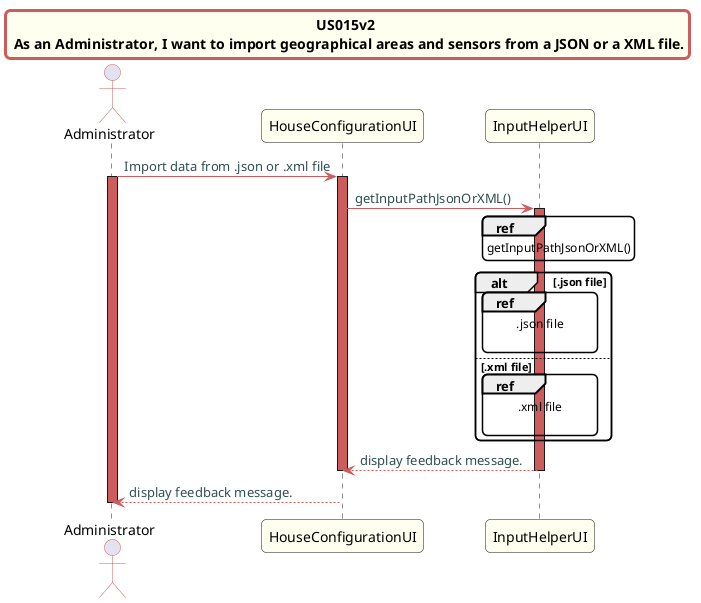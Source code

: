 @startuml
title US015v2 \n As an Administrator, I want to import geographical areas and sensors from a JSON or a XML file.
skinparam titleBorderRoundCorner 10
skinparam titleBorderThickness 3
skinparam titleBorderColor indianred
skinparam titleBackgroundColor ivory
skinparam FontName quicksand

skinparam actor {
  BorderColor indianred
  }

skinparam sequence {
  LifeLineBackgroundColor indianred
  ParticipantBackgroundColor ivory
}

skinparam roundcorner 10

skinparam component {
  arrowThickness 1
  ArrowFontName Verdana
  ArrowColor indianred
  ArrowFontColor darkslategrey
}


actor Administrator
Administrator -> HouseConfigurationUI: Import data from .json or .xml file
activate Administrator
activate HouseConfigurationUI
HouseConfigurationUI -> InputHelperUI: getInputPathJsonOrXML()
activate InputHelperUI

ref over InputHelperUI
getInputPathJsonOrXML()
end ref
alt .json file

ref over InputHelperUI
.json file

end ref
else .xml file
ref over InputHelperUI
.xml file

end
end alt
InputHelperUI --> HouseConfigurationUI: display feedback message.
deactivate InputHelperUI

deactivate HouseConfigurationUI
HouseConfigurationUI --> Administrator: display feedback message.
deactivate Administrator

@enduml